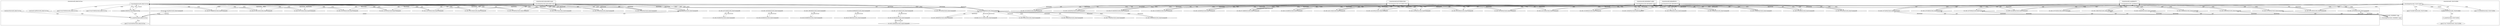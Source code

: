 digraph G {
	"10.1.80.1:53110#ServerID_OuterContainerID"->"1_fwatchdog#ServerID_6dcbcc88d5-4vpdn"[ label="GET" ];
	"1_fwatchdog#ServerID_6dcbcc88d5-4vpdn"->"10.1.80.1:53111#ServerID_OuterContainerID"[ label="RESPONSE" ];
	"1_fwatchdog#ServerID_667d78fb58-2fhs5"->"10.1.80.1:42108#ServerID_OuterContainerID"[ label="RESPONSE" ];
	"10.1.80.1:42110#ServerID_OuterContainerID"->"1_fwatchdog#ServerID_667d78fb58-2fhs5"[ label="GET" ];
	"10.1.80.1:42108#ServerID_OuterContainerID"->"1_fwatchdog#ServerID_667d78fb58-2fhs5"[ label="GET" ];
	"1_fwatchdog#ServerID_6dcbcc88d5-4vpdn"->"10.1.80.1:53110#ServerID_OuterContainerID"[ label="RESPONSE" ];
	"1_fwatchdog#ServerID_667d78fb58-2fhs5"->"10.1.80.1:42110#ServerID_OuterContainerID"[ label="RESPONSE" ];
	"10.1.80.1:53111#ServerID_OuterContainerID"->"1_fwatchdog#ServerID_6dcbcc88d5-4vpdn"[ label="GET" ];
	"10.1.80.1:52044#ServerID_OuterContainerID"->"1_fwatchdog#ServerID_8665dd9487-x4b6d"[ label="GET" ];
	"1_fwatchdog#ServerID_8665dd9487-x4b6d"->"10.1.80.1:52044#ServerID_OuterContainerID"[ label="RESPONSE" ];
	"10.1.80.1:42110#ServerID_OuterContainerID"->"1_fwatchdog#ServerID_79226724f3b6"[ label="read" ];
	"10.1.80.1:52045#ServerID_OuterContainerID"->"1_fwatchdog#ServerID_8665dd9487-x4b6d"[ label="GET" ];
	"1_fwatchdog#ServerID_8665dd9487-x4b6d"->"10.1.80.1:52045#ServerID_OuterContainerID"[ label="RESPONSE" ];
	"10.1.80.1:53601#ServerID_OuterContainerID"->"1_fwatchdog#ServerID_76c96688d7-2rgjp"[ label="GET" ];
	"1_fwatchdog#ServerID_76c96688d7-2rgjp"->"10.1.80.1:53601#ServerID_OuterContainerID"[ label="RESPONSE" ];
	"10.1.80.1:53600#ServerID_OuterContainerID"->"1_fwatchdog#ServerID_76c96688d7-2rgjp"[ label="GET" ];
	"1_fwatchdog#ServerID_76c96688d7-2rgjp"->"10.1.80.1:53600#ServerID_OuterContainerID"[ label="RESPONSE" ];
	"10.1.80.1:42130#ServerID_OuterContainerID"->"1_fwatchdog#ServerID_667d78fb58-2fhs5"[ label="GET" ];
	"1_fwatchdog#ServerID_667d78fb58-2fhs5"->"10.1.80.1:42130#ServerID_OuterContainerID"[ label="RESPONSE" ];
	"10.1.80.1:42131#ServerID_OuterContainerID"->"1_fwatchdog#ServerID_667d78fb58-2fhs5"[ label="GET" ];
	"10.1.80.1:42108#ServerID_OuterContainerID"->"1_fwatchdog#ServerID_79226724f3b6"[ label="read" ];
	"1_fwatchdog#ServerID_667d78fb58-2fhs5"->"10.1.80.1:42131#ServerID_OuterContainerID"[ label="RESPONSE" ];
	"10.1.80.1:53133#ServerID_OuterContainerID"->"1_fwatchdog#ServerID_6dcbcc88d5-4vpdn"[ label="GET" ];
	"1_fwatchdog#ServerID_6dcbcc88d5-4vpdn"->"10.1.80.1:53133#ServerID_OuterContainerID"[ label="RESPONSE" ];
	"10.1.80.1:53132#ServerID_OuterContainerID"->"1_fwatchdog#ServerID_6dcbcc88d5-4vpdn"[ label="GET" ];
	"1_fwatchdog#ServerID_6dcbcc88d5-4vpdn"->"10.1.80.1:53132#ServerID_OuterContainerID"[ label="RESPONSE" ];
	"10.1.80.1:52064#ServerID_OuterContainerID"->"1_fwatchdog#ServerID_8665dd9487-x4b6d"[ label="GET" ];
	"10.1.80.1:52066#ServerID_OuterContainerID"->"1_fwatchdog#ServerID_8665dd9487-x4b6d"[ label="GET" ];
	"1_fwatchdog#ServerID_8665dd9487-x4b6d"->"10.1.80.1:52064#ServerID_OuterContainerID"[ label="RESPONSE" ];
	"1_fwatchdog#ServerID_8665dd9487-x4b6d"->"10.1.80.1:52066#ServerID_OuterContainerID"[ label="RESPONSE" ];
	"10.1.80.1:53626#ServerID_OuterContainerID"->"1_fwatchdog#ServerID_76c96688d7-2rgjp"[ label="GET" ];
	"1_fwatchdog#ServerID_76c96688d7-2rgjp"->"10.1.80.1:53626#ServerID_OuterContainerID"[ label="RESPONSE" ];
	"10.1.80.1:53624#ServerID_OuterContainerID"->"1_fwatchdog#ServerID_76c96688d7-2rgjp"[ label="GET" ];
	"1_fwatchdog#ServerID_76c96688d7-2rgjp"->"10.1.80.1:53624#ServerID_OuterContainerID"[ label="RESPONSE" ];
	"10.1.80.247:59488#ServerID_OuterContainerID"->"1_fwatchdog#ServerID_6dcbcc88d5-4vpdn"[ label="POST" ];
	"1_fwatchdog#ServerID_6dcbcc88d5-4vpdn"->"gateway:8080#ServerID_OuterContainerID"[ label="POST" ];
	"1_fwatchdog#ServerID_6dcbcc88d5-4vpdn"->"10.1.80.247:8080#ServerID_OuterContainerID"[ label="POST" ];
	"10.1.80.247:32830#ServerID_OuterContainerID"->"1_fwatchdog#ServerID_667d78fb58-2fhs5"[ label="POST" ];
	"1_fwatchdog#ServerID_667d78fb58-2fhs5"->"10.1.80.247:32830#ServerID_OuterContainerID"[ label="RESPONSE" ];
	"10.1.80.247:8080#ServerID_OuterContainerID"->"1_fwatchdog#ServerID_6dcbcc88d5-4vpdn"[ label="RESPONSE" ];
	"1_fwatchdog#ServerID_79226724f3b6"->"10.1.80.1:42110#ServerID_OuterContainerID"[ label="write" ];
	"1_fwatchdog#ServerID_6dcbcc88d5-4vpdn"->"10.1.80.247:59488#ServerID_OuterContainerID"[ label="RESPONSE" ];
	"gateway:8080#ServerID_OuterContainerID"->"1_fwatchdog#ServerID_6dcbcc88d5-4vpdn"[ label="RESPONSE" ];
	"10.1.80.247:59512#ServerID_OuterContainerID"->"1_fwatchdog#ServerID_6dcbcc88d5-4vpdn"[ label="POST" ];
	"1_fwatchdog#ServerID_6dcbcc88d5-4vpdn"->"gateway:8080#ServerID_OuterContainerID"[ label="POST" ];
	"1_fwatchdog#ServerID_6dcbcc88d5-4vpdn"->"10.1.80.247:8080#ServerID_OuterContainerID"[ label="POST" ];
	"10.1.80.247:32860#ServerID_OuterContainerID"->"1_fwatchdog#ServerID_667d78fb58-2fhs5"[ label="POST" ];
	"1_fwatchdog#ServerID_667d78fb58-2fhs5"->"10.1.80.247:32860#ServerID_OuterContainerID"[ label="RESPONSE" ];
	"1_fwatchdog#ServerID_79226724f3b6"->"10.1.80.1:42108#ServerID_OuterContainerID"[ label="write" ];
	"10.1.80.247:8080#ServerID_OuterContainerID"->"1_fwatchdog#ServerID_6dcbcc88d5-4vpdn"[ label="RESPONSE" ];
	"gateway:8080#ServerID_OuterContainerID"->"1_fwatchdog#ServerID_6dcbcc88d5-4vpdn"[ label="RESPONSE" ];
	"1_fwatchdog#ServerID_6dcbcc88d5-4vpdn"->"10.1.80.247:59512#ServerID_OuterContainerID"[ label="RESPONSE" ];
	"10.1.80.1:53110#ServerID_OuterContainerID"->"1_fwatchdog#ServerID_d4de233c55aa"[ label="read" ];
	"10.1.80.1:42211#ServerID_OuterContainerID"->"1_fwatchdog#ServerID_667d78fb58-2fhs5"[ label="GET" ];
	"10.1.80.1:42210#ServerID_OuterContainerID"->"1_fwatchdog#ServerID_667d78fb58-2fhs5"[ label="GET" ];
	"1_fwatchdog#ServerID_667d78fb58-2fhs5"->"10.1.80.1:42211#ServerID_OuterContainerID"[ label="RESPONSE" ];
	"10.1.80.1:53213#ServerID_OuterContainerID"->"1_fwatchdog#ServerID_6dcbcc88d5-4vpdn"[ label="GET" ];
	"10.1.80.1:53212#ServerID_OuterContainerID"->"1_fwatchdog#ServerID_6dcbcc88d5-4vpdn"[ label="GET" ];
	"1_fwatchdog#ServerID_6dcbcc88d5-4vpdn"->"10.1.80.1:53213#ServerID_OuterContainerID"[ label="RESPONSE" ];
	"1_fwatchdog#ServerID_667d78fb58-2fhs5"->"10.1.80.1:42210#ServerID_OuterContainerID"[ label="RESPONSE" ];
	"10.1.80.1:53111#ServerID_OuterContainerID"->"1_fwatchdog#ServerID_d4de233c55aa"[ label="read" ];
	"1_fwatchdog#ServerID_6dcbcc88d5-4vpdn"->"10.1.80.1:53212#ServerID_OuterContainerID"[ label="RESPONSE" ];
	"10.1.80.1:52145#ServerID_OuterContainerID"->"1_fwatchdog#ServerID_8665dd9487-x4b6d"[ label="GET" ];
	"1_fwatchdog#ServerID_8665dd9487-x4b6d"->"10.1.80.1:52145#ServerID_OuterContainerID"[ label="RESPONSE" ];
	"10.1.80.1:52144#ServerID_OuterContainerID"->"1_fwatchdog#ServerID_8665dd9487-x4b6d"[ label="GET" ];
	"1_fwatchdog#ServerID_8665dd9487-x4b6d"->"10.1.80.1:52144#ServerID_OuterContainerID"[ label="RESPONSE" ];
	"10.1.80.1:53700#ServerID_OuterContainerID"->"1_fwatchdog#ServerID_76c96688d7-2rgjp"[ label="GET" ];
	"10.1.80.1:53702#ServerID_OuterContainerID"->"1_fwatchdog#ServerID_76c96688d7-2rgjp"[ label="GET" ];
	"1_fwatchdog#ServerID_76c96688d7-2rgjp"->"10.1.80.1:53702#ServerID_OuterContainerID"[ label="RESPONSE" ];
	"1_fwatchdog#ServerID_76c96688d7-2rgjp"->"10.1.80.1:53700#ServerID_OuterContainerID"[ label="RESPONSE" ];
	"10.1.80.1:42236#ServerID_OuterContainerID"->"1_fwatchdog#ServerID_667d78fb58-2fhs5"[ label="GET" ];
	"1_fwatchdog#ServerID_667d78fb58-2fhs5"->"10.1.80.1:42236#ServerID_OuterContainerID"[ label="RESPONSE" ];
	"10.1.80.1:42234#ServerID_OuterContainerID"->"1_fwatchdog#ServerID_667d78fb58-2fhs5"[ label="GET" ];
	"1_fwatchdog#ServerID_667d78fb58-2fhs5"->"10.1.80.1:42234#ServerID_OuterContainerID"[ label="RESPONSE" ];
	"10.1.80.1:53236#ServerID_OuterContainerID"->"1_fwatchdog#ServerID_6dcbcc88d5-4vpdn"[ label="GET" ];
	"1_fwatchdog#ServerID_6dcbcc88d5-4vpdn"->"10.1.80.1:53236#ServerID_OuterContainerID"[ label="RESPONSE" ];
	"10.1.80.1:53237#ServerID_OuterContainerID"->"1_fwatchdog#ServerID_6dcbcc88d5-4vpdn"[ label="GET" ];
	"1_fwatchdog#ServerID_d4de233c55aa"->"10.1.80.1:53111#ServerID_OuterContainerID"[ label="write" ];
	"1_fwatchdog#ServerID_6dcbcc88d5-4vpdn"->"10.1.80.1:53237#ServerID_OuterContainerID"[ label="RESPONSE" ];
	"10.1.80.1:52168#ServerID_OuterContainerID"->"1_fwatchdog#ServerID_8665dd9487-x4b6d"[ label="GET" ];
	"1_fwatchdog#ServerID_8665dd9487-x4b6d"->"10.1.80.1:52168#ServerID_OuterContainerID"[ label="RESPONSE" ];
	"1_fwatchdog#ServerID_d4de233c55aa"->"10.1.80.1:53110#ServerID_OuterContainerID"[ label="write" ];
	"10.1.80.1:52045#ServerID_OuterContainerID"->"1_fwatchdog#ServerID_8df4e6f0b536"[ label="read" ];
	"10.1.80.1:52044#ServerID_OuterContainerID"->"1_fwatchdog#ServerID_8df4e6f0b536"[ label="read" ];
	"1_fwatchdog#ServerID_8df4e6f0b536"->"10.1.80.1:52044#ServerID_OuterContainerID"[ label="write" ];
	"1_fwatchdog#ServerID_8df4e6f0b536"->"10.1.80.1:52045#ServerID_OuterContainerID"[ label="write" ];
	"10.1.80.1:52169#ServerID_OuterContainerID"->"1_fwatchdog#ServerID_8665dd9487-x4b6d"[ label="GET" ];
	"10.1.80.1:53724#ServerID_OuterContainerID"->"1_fwatchdog#ServerID_76c96688d7-2rgjp"[ label="GET" ];
	"1_fwatchdog#ServerID_8665dd9487-x4b6d"->"10.1.80.1:52169#ServerID_OuterContainerID"[ label="RESPONSE" ];
	"1_fwatchdog#ServerID_76c96688d7-2rgjp"->"10.1.80.1:53724#ServerID_OuterContainerID"[ label="RESPONSE" ];
	"10.1.80.1:53726#ServerID_OuterContainerID"->"1_fwatchdog#ServerID_76c96688d7-2rgjp"[ label="GET" ];
	"10.1.80.1:53601#ServerID_OuterContainerID"->"1_fwatchdog#ServerID_a5edef8e0079"[ label="read" ];
	"1_fwatchdog#ServerID_76c96688d7-2rgjp"->"10.1.80.1:53726#ServerID_OuterContainerID"[ label="RESPONSE" ];
	"10.1.80.1:42262#ServerID_OuterContainerID"->"1_fwatchdog#ServerID_667d78fb58-2fhs5"[ label="GET" ];
	"1_fwatchdog#ServerID_667d78fb58-2fhs5"->"10.1.80.1:42262#ServerID_OuterContainerID"[ label="RESPONSE" ];
	"10.1.80.1:42260#ServerID_OuterContainerID"->"1_fwatchdog#ServerID_667d78fb58-2fhs5"[ label="GET" ];
	"10.1.80.1:53600#ServerID_OuterContainerID"->"1_fwatchdog#ServerID_a5edef8e0079"[ label="read" ];
	"1_fwatchdog#ServerID_667d78fb58-2fhs5"->"10.1.80.1:42260#ServerID_OuterContainerID"[ label="RESPONSE" ];
	"10.1.80.1:53263#ServerID_OuterContainerID"->"1_fwatchdog#ServerID_6dcbcc88d5-4vpdn"[ label="GET" ];
	"1_fwatchdog#ServerID_6dcbcc88d5-4vpdn"->"10.1.80.1:53263#ServerID_OuterContainerID"[ label="RESPONSE" ];
	"10.1.80.1:53262#ServerID_OuterContainerID"->"1_fwatchdog#ServerID_6dcbcc88d5-4vpdn"[ label="GET" ];
	"1_fwatchdog#ServerID_6dcbcc88d5-4vpdn"->"10.1.80.1:53262#ServerID_OuterContainerID"[ label="RESPONSE" ];
	"10.1.80.1:52196#ServerID_OuterContainerID"->"1_fwatchdog#ServerID_8665dd9487-x4b6d"[ label="GET" ];
	"10.1.80.1:52194#ServerID_OuterContainerID"->"1_fwatchdog#ServerID_8665dd9487-x4b6d"[ label="GET" ];
	"1_fwatchdog#ServerID_8665dd9487-x4b6d"->"10.1.80.1:52194#ServerID_OuterContainerID"[ label="RESPONSE" ];
	"1_fwatchdog#ServerID_a5edef8e0079"->"10.1.80.1:53601#ServerID_OuterContainerID"[ label="write" ];
	"1_fwatchdog#ServerID_8665dd9487-x4b6d"->"10.1.80.1:52196#ServerID_OuterContainerID"[ label="RESPONSE" ];
	"10.1.80.1:53750#ServerID_OuterContainerID"->"1_fwatchdog#ServerID_76c96688d7-2rgjp"[ label="GET" ];
	"1_fwatchdog#ServerID_76c96688d7-2rgjp"->"10.1.80.1:53750#ServerID_OuterContainerID"[ label="RESPONSE" ];
	"10.1.80.1:53752#ServerID_OuterContainerID"->"1_fwatchdog#ServerID_76c96688d7-2rgjp"[ label="GET" ];
	"1_fwatchdog#ServerID_a5edef8e0079"->"10.1.80.1:53600#ServerID_OuterContainerID"[ label="write" ];
	"10.1.80.1:42130#ServerID_OuterContainerID"->"1_fwatchdog#ServerID_79226724f3b6"[ label="read" ];
	"1_fwatchdog#ServerID_79226724f3b6"->"10.1.80.1:42130#ServerID_OuterContainerID"[ label="write" ];
	"10.1.80.1:42131#ServerID_OuterContainerID"->"1_fwatchdog#ServerID_79226724f3b6"[ label="read" ];
	"1_fwatchdog#ServerID_79226724f3b6"->"10.1.80.1:42131#ServerID_OuterContainerID"[ label="write" ];
	"10.1.80.1:53133#ServerID_OuterContainerID"->"1_fwatchdog#ServerID_d4de233c55aa"[ label="read" ];
	"1_fwatchdog#ServerID_d4de233c55aa"->"10.1.80.1:53133#ServerID_OuterContainerID"[ label="write" ];
	"10.1.80.1:53132#ServerID_OuterContainerID"->"1_fwatchdog#ServerID_d4de233c55aa"[ label="read" ];
	"1_fwatchdog#ServerID_d4de233c55aa"->"10.1.80.1:53132#ServerID_OuterContainerID"[ label="write" ];
	"10.1.80.1:52064#ServerID_OuterContainerID"->"1_fwatchdog#ServerID_8df4e6f0b536"[ label="read" ];
	"10.1.80.1:52066#ServerID_OuterContainerID"->"1_fwatchdog#ServerID_8df4e6f0b536"[ label="read" ];
	"1_fwatchdog#ServerID_8df4e6f0b536"->"10.1.80.1:52064#ServerID_OuterContainerID"[ label="write" ];
	"1_fwatchdog#ServerID_8df4e6f0b536"->"10.1.80.1:52066#ServerID_OuterContainerID"[ label="write" ];
	"10.1.80.1:53624#ServerID_OuterContainerID"->"1_fwatchdog#ServerID_a5edef8e0079"[ label="read" ];
	"10.1.80.1:53626#ServerID_OuterContainerID"->"1_fwatchdog#ServerID_a5edef8e0079"[ label="read" ];
	"1_fwatchdog#ServerID_a5edef8e0079"->"10.1.80.1:53626#ServerID_OuterContainerID"[ label="write" ];
	"1_fwatchdog#ServerID_a5edef8e0079"->"10.1.80.1:53624#ServerID_OuterContainerID"[ label="write" ];
	"10.1.80.247:59488#ServerID_OuterContainerID"->"1_fwatchdog#ServerID_d4de233c55aa"[ label="read" ];
	"1_fwatchdog#ServerID_d4de233c55aa"->"pipe:[273416759]#ServerID_d4de233c55aa"[ label="write" ];
	"1_fwatchdog#ServerID_d4de233c55aa"->"localhost:3000#ServerID_d4de233c55aa"[ label="connect" ];
	"localhost:3000#ServerID_d4de233c55aa"->"1_fwatchdog#ServerID_d4de233c55aa"[ label="read" ];
	"1_fwatchdog#ServerID_d4de233c55aa"->"localhost:3000#ServerID_d4de233c55aa"[ label="write" ];
	"localhost:3000#ServerID_d4de233c55aa"->"10_node#ServerID_d4de233c55aa"[ label="read" ];
	"10_node#ServerID_d4de233c55aa"->"pipe:[273418164]#ServerID_d4de233c55aa"[ label="write" ];
	"/etc/hosts#ServerID_d4de233c55aa"->"10_node#ServerID_d4de233c55aa"[ label="read" ];
	"/etc/resolv.conf#ServerID_d4de233c55aa"->"10_node#ServerID_d4de233c55aa"[ label="read" ];
	"10_node#ServerID_d4de233c55aa"->"10.152.183.10:53#ServerID_OuterContainerID"[ label="sendto" ];
	"10.152.183.10:53#ServerID_OuterContainerID"->"10_node#ServerID_d4de233c55aa"[ label="recvfrom" ];
	"10.1.80.247:32830#ServerID_OuterContainerID"->"1_fwatchdog#ServerID_79226724f3b6"[ label="read" ];
	"1_fwatchdog#ServerID_79226724f3b6"->"pipe:[273416607]#ServerID_79226724f3b6"[ label="write" ];
	"10_node#ServerID_d4de233c55aa"->"gateway:8080#ServerID_OuterContainerID"[ label="connect" ];
	"localhost:3000#ServerID_79226724f3b6"->"1_fwatchdog#ServerID_79226724f3b6"[ label="read" ];
	"1_fwatchdog#ServerID_79226724f3b6"->"localhost:3000#ServerID_79226724f3b6"[ label="write" ];
	"1_fwatchdog#ServerID_79226724f3b6"->"localhost:3000#ServerID_79226724f3b6"[ label="connect" ];
	"localhost:3000#ServerID_79226724f3b6"->"10_node#ServerID_79226724f3b6"[ label="read" ];
	"10_node#ServerID_79226724f3b6"->"pipe:[273417785]#ServerID_79226724f3b6"[ label="write" ];
	"1_fwatchdog#ServerID_79226724f3b6"->"pipe:[273416608]#ServerID_79226724f3b6"[ label="write" ];
	"1_fwatchdog#ServerID_79226724f3b6"->"10.1.80.247:32830#ServerID_OuterContainerID"[ label="write" ];
	"gateway:8080#ServerID_OuterContainerID"->"10_node#ServerID_d4de233c55aa"[ label="read" ];
	"1_fwatchdog#ServerID_d4de233c55aa"->"pipe:[273416760]#ServerID_d4de233c55aa"[ label="write" ];
	"1_fwatchdog#ServerID_d4de233c55aa"->"10.1.80.247:59488#ServerID_OuterContainerID"[ label="write" ];
	"10.1.80.247:59512#ServerID_OuterContainerID"->"1_fwatchdog#ServerID_d4de233c55aa"[ label="read" ];
	"10.1.80.247:32860#ServerID_OuterContainerID"->"1_fwatchdog#ServerID_79226724f3b6"[ label="read" ];
	"1_fwatchdog#ServerID_79226724f3b6"->"10.1.80.247:32860#ServerID_OuterContainerID"[ label="write" ];
	"1_fwatchdog#ServerID_d4de233c55aa"->"10.1.80.247:59512#ServerID_OuterContainerID"[ label="write" ];
	"10.1.80.1:42211#ServerID_OuterContainerID"->"1_fwatchdog#ServerID_79226724f3b6"[ label="read" ];
	"1_fwatchdog#ServerID_79226724f3b6"->"10.1.80.1:42211#ServerID_OuterContainerID"[ label="write" ];
	"10.1.80.1:42210#ServerID_OuterContainerID"->"1_fwatchdog#ServerID_79226724f3b6"[ label="read" ];
	"1_fwatchdog#ServerID_79226724f3b6"->"10.1.80.1:42210#ServerID_OuterContainerID"[ label="write" ];
	"1_fwatchdog#ServerID_d4de233c55aa"->"10.1.80.1:53213#ServerID_OuterContainerID"[ label="write" ];
	"10.1.80.1:53213#ServerID_OuterContainerID"->"1_fwatchdog#ServerID_d4de233c55aa"[ label="read" ];
	"10.1.80.1:53212#ServerID_OuterContainerID"->"1_fwatchdog#ServerID_d4de233c55aa"[ label="read" ];
	"1_fwatchdog#ServerID_d4de233c55aa"->"10.1.80.1:53212#ServerID_OuterContainerID"[ label="write" ];
	"10.1.80.1:52145#ServerID_OuterContainerID"->"1_fwatchdog#ServerID_8df4e6f0b536"[ label="read" ];
	"1_fwatchdog#ServerID_8df4e6f0b536"->"10.1.80.1:52145#ServerID_OuterContainerID"[ label="write" ];
	"10.1.80.1:52144#ServerID_OuterContainerID"->"1_fwatchdog#ServerID_8df4e6f0b536"[ label="read" ];
	"1_fwatchdog#ServerID_8df4e6f0b536"->"10.1.80.1:52144#ServerID_OuterContainerID"[ label="write" ];
	"10.1.80.1:53702#ServerID_OuterContainerID"->"1_fwatchdog#ServerID_a5edef8e0079"[ label="read" ];
	"1_fwatchdog#ServerID_a5edef8e0079"->"10.1.80.1:53702#ServerID_OuterContainerID"[ label="write" ];
	"1_fwatchdog#ServerID_a5edef8e0079"->"10.1.80.1:53700#ServerID_OuterContainerID"[ label="write" ];
	"10.1.80.1:53700#ServerID_OuterContainerID"->"1_fwatchdog#ServerID_a5edef8e0079"[ label="read" ];
	"10.1.80.1:42236#ServerID_OuterContainerID"->"1_fwatchdog#ServerID_79226724f3b6"[ label="read" ];
	"10.1.80.1:42234#ServerID_OuterContainerID"->"1_fwatchdog#ServerID_79226724f3b6"[ label="read" ];
	"1_fwatchdog#ServerID_79226724f3b6"->"10.1.80.1:42236#ServerID_OuterContainerID"[ label="write" ];
	"1_fwatchdog#ServerID_79226724f3b6"->"10.1.80.1:42234#ServerID_OuterContainerID"[ label="write" ];
	"10.1.80.1:53236#ServerID_OuterContainerID"->"1_fwatchdog#ServerID_d4de233c55aa"[ label="read" ];
	"10.1.80.1:53237#ServerID_OuterContainerID"->"1_fwatchdog#ServerID_d4de233c55aa"[ label="read" ];
	"1_fwatchdog#ServerID_d4de233c55aa"->"10.1.80.1:53236#ServerID_OuterContainerID"[ label="write" ];
	"1_fwatchdog#ServerID_d4de233c55aa"->"10.1.80.1:53237#ServerID_OuterContainerID"[ label="write" ];
	"10.1.80.1:52169#ServerID_OuterContainerID"->"1_fwatchdog#ServerID_8df4e6f0b536"[ label="read" ];
	"10.1.80.1:52168#ServerID_OuterContainerID"->"1_fwatchdog#ServerID_8df4e6f0b536"[ label="read" ];
	"1_fwatchdog#ServerID_8df4e6f0b536"->"10.1.80.1:52168#ServerID_OuterContainerID"[ label="write" ];
	"1_fwatchdog#ServerID_8df4e6f0b536"->"10.1.80.1:52169#ServerID_OuterContainerID"[ label="write" ];
	"10.1.80.1:53724#ServerID_OuterContainerID"->"1_fwatchdog#ServerID_a5edef8e0079"[ label="read" ];
	"10.1.80.1:53726#ServerID_OuterContainerID"->"1_fwatchdog#ServerID_a5edef8e0079"[ label="read" ];
	"1_fwatchdog#ServerID_a5edef8e0079"->"10.1.80.1:53724#ServerID_OuterContainerID"[ label="write" ];
	"1_fwatchdog#ServerID_a5edef8e0079"->"10.1.80.1:53726#ServerID_OuterContainerID"[ label="write" ];
	"10.1.80.1:42262#ServerID_OuterContainerID"->"1_fwatchdog#ServerID_79226724f3b6"[ label="read" ];
	"1_fwatchdog#ServerID_79226724f3b6"->"10.1.80.1:42262#ServerID_OuterContainerID"[ label="write" ];
	"10.1.80.1:42260#ServerID_OuterContainerID"->"1_fwatchdog#ServerID_79226724f3b6"[ label="read" ];
	"1_fwatchdog#ServerID_79226724f3b6"->"10.1.80.1:42260#ServerID_OuterContainerID"[ label="write" ];
	"10.1.80.1:53263#ServerID_OuterContainerID"->"1_fwatchdog#ServerID_d4de233c55aa"[ label="read" ];
	"10.1.80.1:53262#ServerID_OuterContainerID"->"1_fwatchdog#ServerID_d4de233c55aa"[ label="read" ];
	"1_fwatchdog#ServerID_d4de233c55aa"->"10.1.80.1:53263#ServerID_OuterContainerID"[ label="write" ];
	"1_fwatchdog#ServerID_d4de233c55aa"->"10.1.80.1:53262#ServerID_OuterContainerID"[ label="write" ];
	"10.1.80.1:52194#ServerID_OuterContainerID"->"1_fwatchdog#ServerID_8df4e6f0b536"[ label="read" ];
	"10.1.80.1:52196#ServerID_OuterContainerID"->"1_fwatchdog#ServerID_8df4e6f0b536"[ label="read" ];
	"1_fwatchdog#ServerID_8df4e6f0b536"->"10.1.80.1:52194#ServerID_OuterContainerID"[ label="write" ];
	"1_fwatchdog#ServerID_8df4e6f0b536"->"10.1.80.1:52196#ServerID_OuterContainerID"[ label="write" ];
	"1_fwatchdog#ServerID_a5edef8e0079"->"10.1.80.1:53750#ServerID_OuterContainerID"[ label="write" ];
	"10.1.80.1:53750#ServerID_OuterContainerID"->"1_fwatchdog#ServerID_a5edef8e0079"[ label="read" ];
	"10.1.80.1:53752#ServerID_OuterContainerID"->"1_fwatchdog#ServerID_a5edef8e0079"[ label="read" ];
	"1_fwatchdog#ServerID_a5edef8e0079"->"10.1.80.1:53752#ServerID_OuterContainerID"[ label="write" ];
	"10.1.80.1:42714#ServerID_OuterContainerID"->"10.1.80.245:9093#ServerID_OuterContainerID"[ label="GET" ];
	"10.1.80.245:9093#ServerID_OuterContainerID"->"10.1.80.1:42714#ServerID_OuterContainerID"[ label="RESPONSE" ];
	"10.1.80.1:58596#ServerID_OuterContainerID"->"10.1.80.247:8080#ServerID_OuterContainerID"[ label="POST" ];
	"10.1.80.243:49946#ServerID_OuterContainerID"->"10.1.80.247:8082#ServerID_OuterContainerID"[ label="GET" ];
	"10.1.80.247:8080#ServerID_OuterContainerID"->"10.1.80.1:58596#ServerID_OuterContainerID"[ label="RESPONSE" ];
	"10.1.80.247:8080#ServerID_OuterContainerID"->"10.0.88.125:31112#ServerID_OuterContainerID"[ label="RESPONSE" ];
	"10.1.80.1:39018#ServerID_OuterContainerID"->"10.1.80.235:8080#ServerID_OuterContainerID"[ label="GET" ];
	"10.1.80.235:8080#ServerID_OuterContainerID"->"10.1.80.1:39018#ServerID_OuterContainerID"[ label="RESPONSE" ];
	"10.1.80.1:45334#ServerID_OuterContainerID"->"10.1.80.243:9090#ServerID_OuterContainerID"[ label="GET" ];
	"10.1.80.243:9090#ServerID_OuterContainerID"->"10.1.80.1:45334#ServerID_OuterContainerID"[ label="RESPONSE" ];
	"10.1.80.247:8082#ServerID_OuterContainerID"->"10.1.80.243:49946#ServerID_OuterContainerID"[ label="RESPONSE" ];
	"10.1.80.1:49201#ServerID_OuterContainerID"->"10.1.80.247:8080#ServerID_OuterContainerID"[ label="POST" ];
	"10.1.80.1:58658#ServerID_OuterContainerID"->"10.1.80.247:8080#ServerID_OuterContainerID"[ label="GET" ];
	"10.1.80.1:58656#ServerID_OuterContainerID"->"10.1.80.247:8080#ServerID_OuterContainerID"[ label="GET" ];
	"10.1.80.247:8080#ServerID_OuterContainerID"->"10.1.80.1:58658#ServerID_OuterContainerID"[ label="RESPONSE" ];
	"10.1.80.247:8080#ServerID_OuterContainerID"->"10.1.80.1:58656#ServerID_OuterContainerID"[ label="RESPONSE" ];
	"10.1.80.247:8080#ServerID_OuterContainerID"->"10.1.80.1:49201#ServerID_OuterContainerID"[ label="RESPONSE" ];
	"10.1.80.247:8080#ServerID_OuterContainerID"->"10.0.88.125:31112#ServerID_OuterContainerID"[ label="RESPONSE" ];
	"10.1.80.1:7626#ServerID_OuterContainerID"->"10.1.80.247:8080#ServerID_OuterContainerID"[ label="POST" ];
	"10.1.80.247:8080#ServerID_OuterContainerID"->"10.1.80.1:7626#ServerID_OuterContainerID"[ label="RESPONSE" ];
	"10.1.80.1:42826#ServerID_OuterContainerID"->"10.1.80.245:9093#ServerID_OuterContainerID"[ label="GET" ];
	"10.1.80.245:9093#ServerID_OuterContainerID"->"10.1.80.1:42826#ServerID_OuterContainerID"[ label="RESPONSE" ];
	"10.1.80.1:42722#ServerID_OuterContainerID"->"10.1.80.233:8000#ServerID_OuterContainerID"[ label="GET" ];
	"10.1.80.233:8000#ServerID_OuterContainerID"->"10.1.80.1:42722#ServerID_OuterContainerID"[ label="RESPONSE" ];
	subgraph "clusterServerID_667d78fb58-2fhs5" {
	label="clusterServerID_667d78fb58-2fhs5";
	"1_fwatchdog#ServerID_667d78fb58-2fhs5" [ shape=box ];

}
;
	subgraph "clusterServerID_6dcbcc88d5-4vpdn" {
	label="clusterServerID_6dcbcc88d5-4vpdn";
	"1_fwatchdog#ServerID_6dcbcc88d5-4vpdn" [ shape=box ];

}
;
	subgraph "clusterServerID_76c96688d7-2rgjp" {
	label="clusterServerID_76c96688d7-2rgjp";
	"1_fwatchdog#ServerID_76c96688d7-2rgjp" [ shape=box ];

}
;
	subgraph "clusterServerID_79226724f3b6" {
	label="clusterServerID_79226724f3b6";
	"10_node#ServerID_79226724f3b6" [ shape=box ];
	"1_fwatchdog#ServerID_79226724f3b6" [ shape=box ];
	"localhost:3000#ServerID_79226724f3b6" [ shape=diamond ];
	"pipe:[273416607]#ServerID_79226724f3b6" [ shape=ellipse ];
	"pipe:[273416608]#ServerID_79226724f3b6" [ shape=ellipse ];
	"pipe:[273417785]#ServerID_79226724f3b6" [ shape=ellipse ];

}
;
	subgraph "clusterServerID_8665dd9487-x4b6d" {
	label="clusterServerID_8665dd9487-x4b6d";
	"1_fwatchdog#ServerID_8665dd9487-x4b6d" [ shape=box ];

}
;
	subgraph "clusterServerID_8df4e6f0b536" {
	label="clusterServerID_8df4e6f0b536";
	"1_fwatchdog#ServerID_8df4e6f0b536" [ shape=box ];

}
;
	subgraph "clusterServerID_OuterContainerID" {
	label="clusterServerID_OuterContainerID";
	"10.0.88.125:31112#ServerID_OuterContainerID" [ shape=diamond ];
	"10.1.80.1:39018#ServerID_OuterContainerID" [ shape=diamond ];
	"10.1.80.1:42108#ServerID_OuterContainerID" [ shape=diamond ];
	"10.1.80.1:42110#ServerID_OuterContainerID" [ shape=diamond ];
	"10.1.80.1:42130#ServerID_OuterContainerID" [ shape=diamond ];
	"10.1.80.1:42131#ServerID_OuterContainerID" [ shape=diamond ];
	"10.1.80.1:42210#ServerID_OuterContainerID" [ shape=diamond ];
	"10.1.80.1:42211#ServerID_OuterContainerID" [ shape=diamond ];
	"10.1.80.1:42234#ServerID_OuterContainerID" [ shape=diamond ];
	"10.1.80.1:42236#ServerID_OuterContainerID" [ shape=diamond ];
	"10.1.80.1:42260#ServerID_OuterContainerID" [ shape=diamond ];
	"10.1.80.1:42262#ServerID_OuterContainerID" [ shape=diamond ];
	"10.1.80.1:42714#ServerID_OuterContainerID" [ shape=diamond ];
	"10.1.80.1:42722#ServerID_OuterContainerID" [ shape=diamond ];
	"10.1.80.1:42826#ServerID_OuterContainerID" [ shape=diamond ];
	"10.1.80.1:45334#ServerID_OuterContainerID" [ shape=diamond ];
	"10.1.80.1:49201#ServerID_OuterContainerID" [ shape=diamond ];
	"10.1.80.1:52044#ServerID_OuterContainerID" [ shape=diamond ];
	"10.1.80.1:52045#ServerID_OuterContainerID" [ shape=diamond ];
	"10.1.80.1:52064#ServerID_OuterContainerID" [ shape=diamond ];
	"10.1.80.1:52066#ServerID_OuterContainerID" [ shape=diamond ];
	"10.1.80.1:52144#ServerID_OuterContainerID" [ shape=diamond ];
	"10.1.80.1:52145#ServerID_OuterContainerID" [ shape=diamond ];
	"10.1.80.1:52168#ServerID_OuterContainerID" [ shape=diamond ];
	"10.1.80.1:52169#ServerID_OuterContainerID" [ shape=diamond ];
	"10.1.80.1:52194#ServerID_OuterContainerID" [ shape=diamond ];
	"10.1.80.1:52196#ServerID_OuterContainerID" [ shape=diamond ];
	"10.1.80.1:53110#ServerID_OuterContainerID" [ shape=diamond ];
	"10.1.80.1:53111#ServerID_OuterContainerID" [ shape=diamond ];
	"10.1.80.1:53132#ServerID_OuterContainerID" [ shape=diamond ];
	"10.1.80.1:53133#ServerID_OuterContainerID" [ shape=diamond ];
	"10.1.80.1:53212#ServerID_OuterContainerID" [ shape=diamond ];
	"10.1.80.1:53213#ServerID_OuterContainerID" [ shape=diamond ];
	"10.1.80.1:53236#ServerID_OuterContainerID" [ shape=diamond ];
	"10.1.80.1:53237#ServerID_OuterContainerID" [ shape=diamond ];
	"10.1.80.1:53262#ServerID_OuterContainerID" [ shape=diamond ];
	"10.1.80.1:53263#ServerID_OuterContainerID" [ shape=diamond ];
	"10.1.80.1:53600#ServerID_OuterContainerID" [ shape=diamond ];
	"10.1.80.1:53601#ServerID_OuterContainerID" [ shape=diamond ];
	"10.1.80.1:53624#ServerID_OuterContainerID" [ shape=diamond ];
	"10.1.80.1:53626#ServerID_OuterContainerID" [ shape=diamond ];
	"10.1.80.1:53700#ServerID_OuterContainerID" [ shape=diamond ];
	"10.1.80.1:53702#ServerID_OuterContainerID" [ shape=diamond ];
	"10.1.80.1:53724#ServerID_OuterContainerID" [ shape=diamond ];
	"10.1.80.1:53726#ServerID_OuterContainerID" [ shape=diamond ];
	"10.1.80.1:53750#ServerID_OuterContainerID" [ shape=diamond ];
	"10.1.80.1:53752#ServerID_OuterContainerID" [ shape=diamond ];
	"10.1.80.1:58596#ServerID_OuterContainerID" [ shape=diamond ];
	"10.1.80.1:58656#ServerID_OuterContainerID" [ shape=diamond ];
	"10.1.80.1:58658#ServerID_OuterContainerID" [ shape=diamond ];
	"10.1.80.1:7626#ServerID_OuterContainerID" [ shape=diamond ];
	"10.1.80.233:8000#ServerID_OuterContainerID" [ shape=diamond ];
	"10.1.80.235:8080#ServerID_OuterContainerID" [ shape=diamond ];
	"10.1.80.243:49946#ServerID_OuterContainerID" [ shape=diamond ];
	"10.1.80.243:9090#ServerID_OuterContainerID" [ shape=diamond ];
	"10.1.80.245:9093#ServerID_OuterContainerID" [ shape=diamond ];
	"10.1.80.247:32830#ServerID_OuterContainerID" [ shape=diamond ];
	"10.1.80.247:32860#ServerID_OuterContainerID" [ shape=diamond ];
	"10.1.80.247:59488#ServerID_OuterContainerID" [ shape=diamond ];
	"10.1.80.247:59512#ServerID_OuterContainerID" [ shape=diamond ];
	"10.1.80.247:8080#ServerID_OuterContainerID" [ shape=diamond ];
	"10.1.80.247:8082#ServerID_OuterContainerID" [ shape=diamond ];
	"10.152.183.10:53#ServerID_OuterContainerID" [ shape=diamond ];
	"gateway:8080#ServerID_OuterContainerID" [ shape=diamond ];

}
;
	subgraph "clusterServerID_a5edef8e0079" {
	label="clusterServerID_a5edef8e0079";
	"1_fwatchdog#ServerID_a5edef8e0079" [ shape=box ];

}
;
	subgraph "clusterServerID_d4de233c55aa" {
	label="clusterServerID_d4de233c55aa";
	"/etc/hosts#ServerID_d4de233c55aa" [ shape=ellipse ];
	"/etc/resolv.conf#ServerID_d4de233c55aa" [ shape=ellipse ];
	"10_node#ServerID_d4de233c55aa" [ shape=box ];
	"1_fwatchdog#ServerID_d4de233c55aa" [ shape=box ];
	"localhost:3000#ServerID_d4de233c55aa" [ shape=diamond ];
	"pipe:[273416759]#ServerID_d4de233c55aa" [ shape=ellipse ];
	"pipe:[273416760]#ServerID_d4de233c55aa" [ shape=ellipse ];
	"pipe:[273418164]#ServerID_d4de233c55aa" [ shape=ellipse ];

}
;

}
